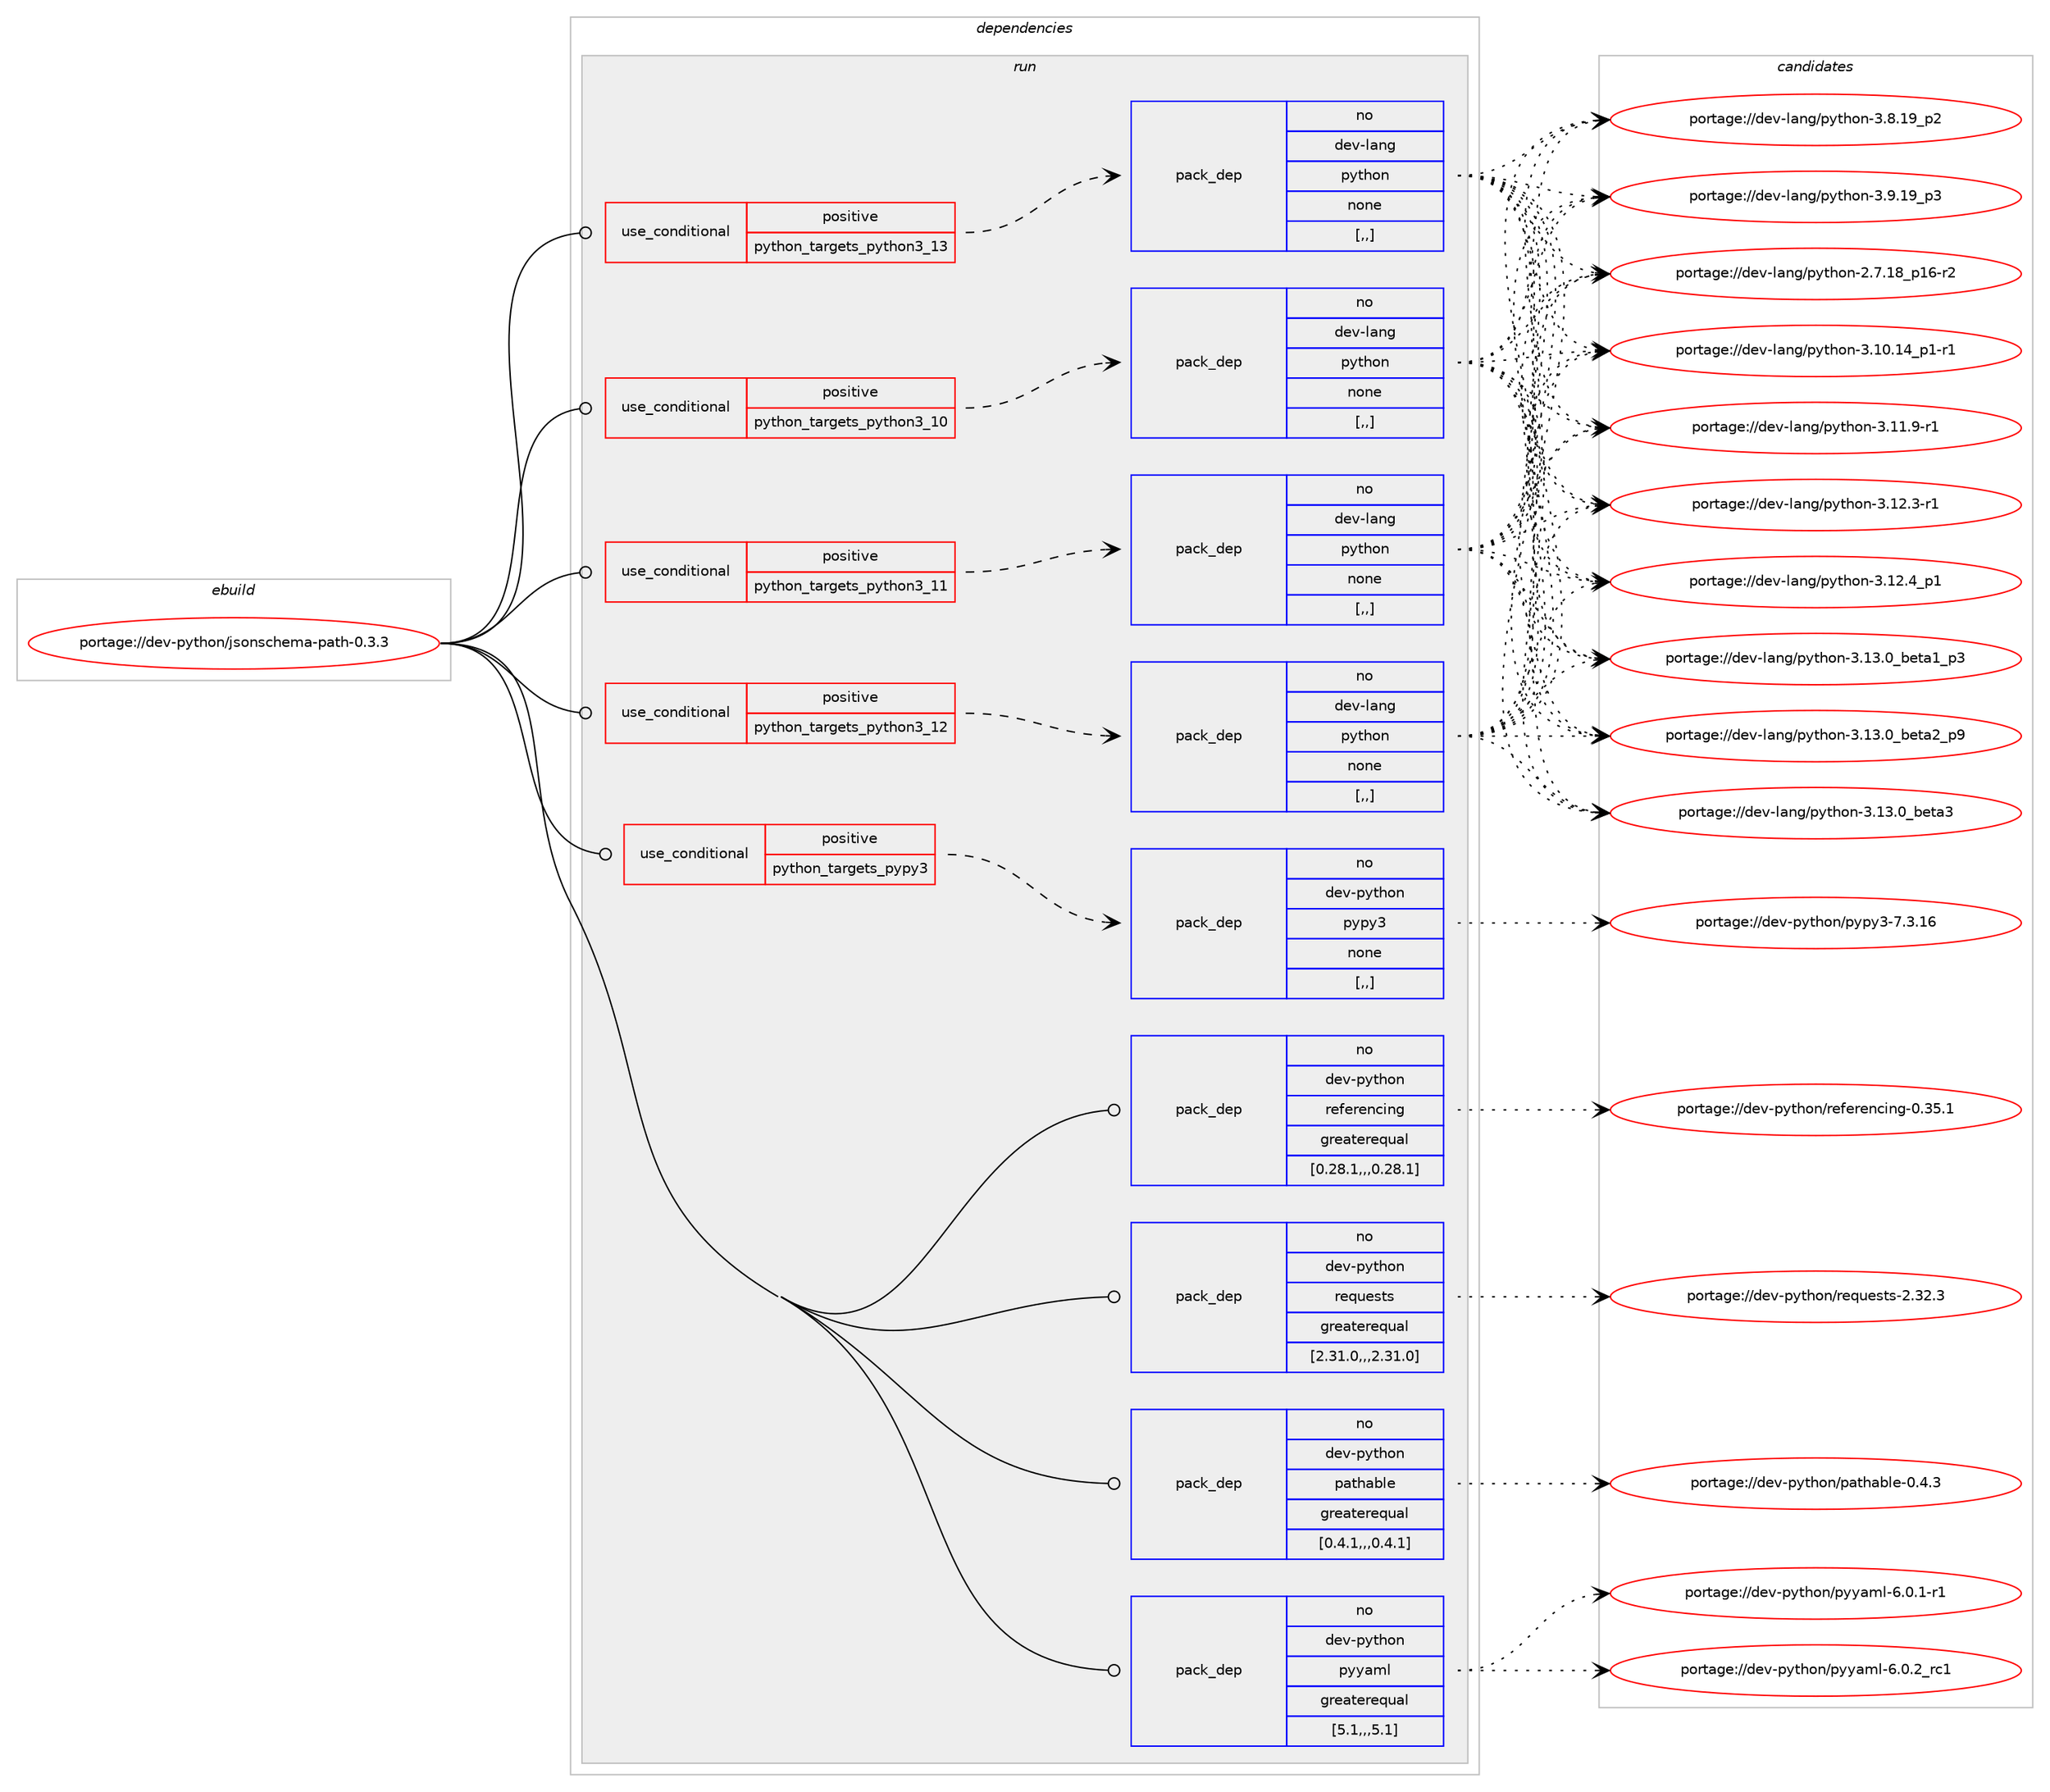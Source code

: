 digraph prolog {

# *************
# Graph options
# *************

newrank=true;
concentrate=true;
compound=true;
graph [rankdir=LR,fontname=Helvetica,fontsize=10,ranksep=1.5];#, ranksep=2.5, nodesep=0.2];
edge  [arrowhead=vee];
node  [fontname=Helvetica,fontsize=10];

# **********
# The ebuild
# **********

subgraph cluster_leftcol {
color=gray;
rank=same;
label=<<i>ebuild</i>>;
id [label="portage://dev-python/jsonschema-path-0.3.3", color=red, width=4, href="../dev-python/jsonschema-path-0.3.3.svg"];
}

# ****************
# The dependencies
# ****************

subgraph cluster_midcol {
color=gray;
label=<<i>dependencies</i>>;
subgraph cluster_compile {
fillcolor="#eeeeee";
style=filled;
label=<<i>compile</i>>;
}
subgraph cluster_compileandrun {
fillcolor="#eeeeee";
style=filled;
label=<<i>compile and run</i>>;
}
subgraph cluster_run {
fillcolor="#eeeeee";
style=filled;
label=<<i>run</i>>;
subgraph cond33071 {
dependency145868 [label=<<TABLE BORDER="0" CELLBORDER="1" CELLSPACING="0" CELLPADDING="4"><TR><TD ROWSPAN="3" CELLPADDING="10">use_conditional</TD></TR><TR><TD>positive</TD></TR><TR><TD>python_targets_pypy3</TD></TR></TABLE>>, shape=none, color=red];
subgraph pack111582 {
dependency145869 [label=<<TABLE BORDER="0" CELLBORDER="1" CELLSPACING="0" CELLPADDING="4" WIDTH="220"><TR><TD ROWSPAN="6" CELLPADDING="30">pack_dep</TD></TR><TR><TD WIDTH="110">no</TD></TR><TR><TD>dev-python</TD></TR><TR><TD>pypy3</TD></TR><TR><TD>none</TD></TR><TR><TD>[,,]</TD></TR></TABLE>>, shape=none, color=blue];
}
dependency145868:e -> dependency145869:w [weight=20,style="dashed",arrowhead="vee"];
}
id:e -> dependency145868:w [weight=20,style="solid",arrowhead="odot"];
subgraph cond33072 {
dependency145870 [label=<<TABLE BORDER="0" CELLBORDER="1" CELLSPACING="0" CELLPADDING="4"><TR><TD ROWSPAN="3" CELLPADDING="10">use_conditional</TD></TR><TR><TD>positive</TD></TR><TR><TD>python_targets_python3_10</TD></TR></TABLE>>, shape=none, color=red];
subgraph pack111583 {
dependency145871 [label=<<TABLE BORDER="0" CELLBORDER="1" CELLSPACING="0" CELLPADDING="4" WIDTH="220"><TR><TD ROWSPAN="6" CELLPADDING="30">pack_dep</TD></TR><TR><TD WIDTH="110">no</TD></TR><TR><TD>dev-lang</TD></TR><TR><TD>python</TD></TR><TR><TD>none</TD></TR><TR><TD>[,,]</TD></TR></TABLE>>, shape=none, color=blue];
}
dependency145870:e -> dependency145871:w [weight=20,style="dashed",arrowhead="vee"];
}
id:e -> dependency145870:w [weight=20,style="solid",arrowhead="odot"];
subgraph cond33073 {
dependency145872 [label=<<TABLE BORDER="0" CELLBORDER="1" CELLSPACING="0" CELLPADDING="4"><TR><TD ROWSPAN="3" CELLPADDING="10">use_conditional</TD></TR><TR><TD>positive</TD></TR><TR><TD>python_targets_python3_11</TD></TR></TABLE>>, shape=none, color=red];
subgraph pack111584 {
dependency145873 [label=<<TABLE BORDER="0" CELLBORDER="1" CELLSPACING="0" CELLPADDING="4" WIDTH="220"><TR><TD ROWSPAN="6" CELLPADDING="30">pack_dep</TD></TR><TR><TD WIDTH="110">no</TD></TR><TR><TD>dev-lang</TD></TR><TR><TD>python</TD></TR><TR><TD>none</TD></TR><TR><TD>[,,]</TD></TR></TABLE>>, shape=none, color=blue];
}
dependency145872:e -> dependency145873:w [weight=20,style="dashed",arrowhead="vee"];
}
id:e -> dependency145872:w [weight=20,style="solid",arrowhead="odot"];
subgraph cond33074 {
dependency145874 [label=<<TABLE BORDER="0" CELLBORDER="1" CELLSPACING="0" CELLPADDING="4"><TR><TD ROWSPAN="3" CELLPADDING="10">use_conditional</TD></TR><TR><TD>positive</TD></TR><TR><TD>python_targets_python3_12</TD></TR></TABLE>>, shape=none, color=red];
subgraph pack111585 {
dependency145875 [label=<<TABLE BORDER="0" CELLBORDER="1" CELLSPACING="0" CELLPADDING="4" WIDTH="220"><TR><TD ROWSPAN="6" CELLPADDING="30">pack_dep</TD></TR><TR><TD WIDTH="110">no</TD></TR><TR><TD>dev-lang</TD></TR><TR><TD>python</TD></TR><TR><TD>none</TD></TR><TR><TD>[,,]</TD></TR></TABLE>>, shape=none, color=blue];
}
dependency145874:e -> dependency145875:w [weight=20,style="dashed",arrowhead="vee"];
}
id:e -> dependency145874:w [weight=20,style="solid",arrowhead="odot"];
subgraph cond33075 {
dependency145876 [label=<<TABLE BORDER="0" CELLBORDER="1" CELLSPACING="0" CELLPADDING="4"><TR><TD ROWSPAN="3" CELLPADDING="10">use_conditional</TD></TR><TR><TD>positive</TD></TR><TR><TD>python_targets_python3_13</TD></TR></TABLE>>, shape=none, color=red];
subgraph pack111586 {
dependency145877 [label=<<TABLE BORDER="0" CELLBORDER="1" CELLSPACING="0" CELLPADDING="4" WIDTH="220"><TR><TD ROWSPAN="6" CELLPADDING="30">pack_dep</TD></TR><TR><TD WIDTH="110">no</TD></TR><TR><TD>dev-lang</TD></TR><TR><TD>python</TD></TR><TR><TD>none</TD></TR><TR><TD>[,,]</TD></TR></TABLE>>, shape=none, color=blue];
}
dependency145876:e -> dependency145877:w [weight=20,style="dashed",arrowhead="vee"];
}
id:e -> dependency145876:w [weight=20,style="solid",arrowhead="odot"];
subgraph pack111587 {
dependency145878 [label=<<TABLE BORDER="0" CELLBORDER="1" CELLSPACING="0" CELLPADDING="4" WIDTH="220"><TR><TD ROWSPAN="6" CELLPADDING="30">pack_dep</TD></TR><TR><TD WIDTH="110">no</TD></TR><TR><TD>dev-python</TD></TR><TR><TD>pathable</TD></TR><TR><TD>greaterequal</TD></TR><TR><TD>[0.4.1,,,0.4.1]</TD></TR></TABLE>>, shape=none, color=blue];
}
id:e -> dependency145878:w [weight=20,style="solid",arrowhead="odot"];
subgraph pack111588 {
dependency145879 [label=<<TABLE BORDER="0" CELLBORDER="1" CELLSPACING="0" CELLPADDING="4" WIDTH="220"><TR><TD ROWSPAN="6" CELLPADDING="30">pack_dep</TD></TR><TR><TD WIDTH="110">no</TD></TR><TR><TD>dev-python</TD></TR><TR><TD>pyyaml</TD></TR><TR><TD>greaterequal</TD></TR><TR><TD>[5.1,,,5.1]</TD></TR></TABLE>>, shape=none, color=blue];
}
id:e -> dependency145879:w [weight=20,style="solid",arrowhead="odot"];
subgraph pack111589 {
dependency145880 [label=<<TABLE BORDER="0" CELLBORDER="1" CELLSPACING="0" CELLPADDING="4" WIDTH="220"><TR><TD ROWSPAN="6" CELLPADDING="30">pack_dep</TD></TR><TR><TD WIDTH="110">no</TD></TR><TR><TD>dev-python</TD></TR><TR><TD>referencing</TD></TR><TR><TD>greaterequal</TD></TR><TR><TD>[0.28.1,,,0.28.1]</TD></TR></TABLE>>, shape=none, color=blue];
}
id:e -> dependency145880:w [weight=20,style="solid",arrowhead="odot"];
subgraph pack111590 {
dependency145881 [label=<<TABLE BORDER="0" CELLBORDER="1" CELLSPACING="0" CELLPADDING="4" WIDTH="220"><TR><TD ROWSPAN="6" CELLPADDING="30">pack_dep</TD></TR><TR><TD WIDTH="110">no</TD></TR><TR><TD>dev-python</TD></TR><TR><TD>requests</TD></TR><TR><TD>greaterequal</TD></TR><TR><TD>[2.31.0,,,2.31.0]</TD></TR></TABLE>>, shape=none, color=blue];
}
id:e -> dependency145881:w [weight=20,style="solid",arrowhead="odot"];
}
}

# **************
# The candidates
# **************

subgraph cluster_choices {
rank=same;
color=gray;
label=<<i>candidates</i>>;

subgraph choice111582 {
color=black;
nodesep=1;
choice10010111845112121116104111110471121211121215145554651464954 [label="portage://dev-python/pypy3-7.3.16", color=red, width=4,href="../dev-python/pypy3-7.3.16.svg"];
dependency145869:e -> choice10010111845112121116104111110471121211121215145554651464954:w [style=dotted,weight="100"];
}
subgraph choice111583 {
color=black;
nodesep=1;
choice100101118451089711010347112121116104111110455046554649569511249544511450 [label="portage://dev-lang/python-2.7.18_p16-r2", color=red, width=4,href="../dev-lang/python-2.7.18_p16-r2.svg"];
choice100101118451089711010347112121116104111110455146494846495295112494511449 [label="portage://dev-lang/python-3.10.14_p1-r1", color=red, width=4,href="../dev-lang/python-3.10.14_p1-r1.svg"];
choice100101118451089711010347112121116104111110455146494946574511449 [label="portage://dev-lang/python-3.11.9-r1", color=red, width=4,href="../dev-lang/python-3.11.9-r1.svg"];
choice100101118451089711010347112121116104111110455146495046514511449 [label="portage://dev-lang/python-3.12.3-r1", color=red, width=4,href="../dev-lang/python-3.12.3-r1.svg"];
choice100101118451089711010347112121116104111110455146495046529511249 [label="portage://dev-lang/python-3.12.4_p1", color=red, width=4,href="../dev-lang/python-3.12.4_p1.svg"];
choice10010111845108971101034711212111610411111045514649514648959810111697499511251 [label="portage://dev-lang/python-3.13.0_beta1_p3", color=red, width=4,href="../dev-lang/python-3.13.0_beta1_p3.svg"];
choice10010111845108971101034711212111610411111045514649514648959810111697509511257 [label="portage://dev-lang/python-3.13.0_beta2_p9", color=red, width=4,href="../dev-lang/python-3.13.0_beta2_p9.svg"];
choice1001011184510897110103471121211161041111104551464951464895981011169751 [label="portage://dev-lang/python-3.13.0_beta3", color=red, width=4,href="../dev-lang/python-3.13.0_beta3.svg"];
choice100101118451089711010347112121116104111110455146564649579511250 [label="portage://dev-lang/python-3.8.19_p2", color=red, width=4,href="../dev-lang/python-3.8.19_p2.svg"];
choice100101118451089711010347112121116104111110455146574649579511251 [label="portage://dev-lang/python-3.9.19_p3", color=red, width=4,href="../dev-lang/python-3.9.19_p3.svg"];
dependency145871:e -> choice100101118451089711010347112121116104111110455046554649569511249544511450:w [style=dotted,weight="100"];
dependency145871:e -> choice100101118451089711010347112121116104111110455146494846495295112494511449:w [style=dotted,weight="100"];
dependency145871:e -> choice100101118451089711010347112121116104111110455146494946574511449:w [style=dotted,weight="100"];
dependency145871:e -> choice100101118451089711010347112121116104111110455146495046514511449:w [style=dotted,weight="100"];
dependency145871:e -> choice100101118451089711010347112121116104111110455146495046529511249:w [style=dotted,weight="100"];
dependency145871:e -> choice10010111845108971101034711212111610411111045514649514648959810111697499511251:w [style=dotted,weight="100"];
dependency145871:e -> choice10010111845108971101034711212111610411111045514649514648959810111697509511257:w [style=dotted,weight="100"];
dependency145871:e -> choice1001011184510897110103471121211161041111104551464951464895981011169751:w [style=dotted,weight="100"];
dependency145871:e -> choice100101118451089711010347112121116104111110455146564649579511250:w [style=dotted,weight="100"];
dependency145871:e -> choice100101118451089711010347112121116104111110455146574649579511251:w [style=dotted,weight="100"];
}
subgraph choice111584 {
color=black;
nodesep=1;
choice100101118451089711010347112121116104111110455046554649569511249544511450 [label="portage://dev-lang/python-2.7.18_p16-r2", color=red, width=4,href="../dev-lang/python-2.7.18_p16-r2.svg"];
choice100101118451089711010347112121116104111110455146494846495295112494511449 [label="portage://dev-lang/python-3.10.14_p1-r1", color=red, width=4,href="../dev-lang/python-3.10.14_p1-r1.svg"];
choice100101118451089711010347112121116104111110455146494946574511449 [label="portage://dev-lang/python-3.11.9-r1", color=red, width=4,href="../dev-lang/python-3.11.9-r1.svg"];
choice100101118451089711010347112121116104111110455146495046514511449 [label="portage://dev-lang/python-3.12.3-r1", color=red, width=4,href="../dev-lang/python-3.12.3-r1.svg"];
choice100101118451089711010347112121116104111110455146495046529511249 [label="portage://dev-lang/python-3.12.4_p1", color=red, width=4,href="../dev-lang/python-3.12.4_p1.svg"];
choice10010111845108971101034711212111610411111045514649514648959810111697499511251 [label="portage://dev-lang/python-3.13.0_beta1_p3", color=red, width=4,href="../dev-lang/python-3.13.0_beta1_p3.svg"];
choice10010111845108971101034711212111610411111045514649514648959810111697509511257 [label="portage://dev-lang/python-3.13.0_beta2_p9", color=red, width=4,href="../dev-lang/python-3.13.0_beta2_p9.svg"];
choice1001011184510897110103471121211161041111104551464951464895981011169751 [label="portage://dev-lang/python-3.13.0_beta3", color=red, width=4,href="../dev-lang/python-3.13.0_beta3.svg"];
choice100101118451089711010347112121116104111110455146564649579511250 [label="portage://dev-lang/python-3.8.19_p2", color=red, width=4,href="../dev-lang/python-3.8.19_p2.svg"];
choice100101118451089711010347112121116104111110455146574649579511251 [label="portage://dev-lang/python-3.9.19_p3", color=red, width=4,href="../dev-lang/python-3.9.19_p3.svg"];
dependency145873:e -> choice100101118451089711010347112121116104111110455046554649569511249544511450:w [style=dotted,weight="100"];
dependency145873:e -> choice100101118451089711010347112121116104111110455146494846495295112494511449:w [style=dotted,weight="100"];
dependency145873:e -> choice100101118451089711010347112121116104111110455146494946574511449:w [style=dotted,weight="100"];
dependency145873:e -> choice100101118451089711010347112121116104111110455146495046514511449:w [style=dotted,weight="100"];
dependency145873:e -> choice100101118451089711010347112121116104111110455146495046529511249:w [style=dotted,weight="100"];
dependency145873:e -> choice10010111845108971101034711212111610411111045514649514648959810111697499511251:w [style=dotted,weight="100"];
dependency145873:e -> choice10010111845108971101034711212111610411111045514649514648959810111697509511257:w [style=dotted,weight="100"];
dependency145873:e -> choice1001011184510897110103471121211161041111104551464951464895981011169751:w [style=dotted,weight="100"];
dependency145873:e -> choice100101118451089711010347112121116104111110455146564649579511250:w [style=dotted,weight="100"];
dependency145873:e -> choice100101118451089711010347112121116104111110455146574649579511251:w [style=dotted,weight="100"];
}
subgraph choice111585 {
color=black;
nodesep=1;
choice100101118451089711010347112121116104111110455046554649569511249544511450 [label="portage://dev-lang/python-2.7.18_p16-r2", color=red, width=4,href="../dev-lang/python-2.7.18_p16-r2.svg"];
choice100101118451089711010347112121116104111110455146494846495295112494511449 [label="portage://dev-lang/python-3.10.14_p1-r1", color=red, width=4,href="../dev-lang/python-3.10.14_p1-r1.svg"];
choice100101118451089711010347112121116104111110455146494946574511449 [label="portage://dev-lang/python-3.11.9-r1", color=red, width=4,href="../dev-lang/python-3.11.9-r1.svg"];
choice100101118451089711010347112121116104111110455146495046514511449 [label="portage://dev-lang/python-3.12.3-r1", color=red, width=4,href="../dev-lang/python-3.12.3-r1.svg"];
choice100101118451089711010347112121116104111110455146495046529511249 [label="portage://dev-lang/python-3.12.4_p1", color=red, width=4,href="../dev-lang/python-3.12.4_p1.svg"];
choice10010111845108971101034711212111610411111045514649514648959810111697499511251 [label="portage://dev-lang/python-3.13.0_beta1_p3", color=red, width=4,href="../dev-lang/python-3.13.0_beta1_p3.svg"];
choice10010111845108971101034711212111610411111045514649514648959810111697509511257 [label="portage://dev-lang/python-3.13.0_beta2_p9", color=red, width=4,href="../dev-lang/python-3.13.0_beta2_p9.svg"];
choice1001011184510897110103471121211161041111104551464951464895981011169751 [label="portage://dev-lang/python-3.13.0_beta3", color=red, width=4,href="../dev-lang/python-3.13.0_beta3.svg"];
choice100101118451089711010347112121116104111110455146564649579511250 [label="portage://dev-lang/python-3.8.19_p2", color=red, width=4,href="../dev-lang/python-3.8.19_p2.svg"];
choice100101118451089711010347112121116104111110455146574649579511251 [label="portage://dev-lang/python-3.9.19_p3", color=red, width=4,href="../dev-lang/python-3.9.19_p3.svg"];
dependency145875:e -> choice100101118451089711010347112121116104111110455046554649569511249544511450:w [style=dotted,weight="100"];
dependency145875:e -> choice100101118451089711010347112121116104111110455146494846495295112494511449:w [style=dotted,weight="100"];
dependency145875:e -> choice100101118451089711010347112121116104111110455146494946574511449:w [style=dotted,weight="100"];
dependency145875:e -> choice100101118451089711010347112121116104111110455146495046514511449:w [style=dotted,weight="100"];
dependency145875:e -> choice100101118451089711010347112121116104111110455146495046529511249:w [style=dotted,weight="100"];
dependency145875:e -> choice10010111845108971101034711212111610411111045514649514648959810111697499511251:w [style=dotted,weight="100"];
dependency145875:e -> choice10010111845108971101034711212111610411111045514649514648959810111697509511257:w [style=dotted,weight="100"];
dependency145875:e -> choice1001011184510897110103471121211161041111104551464951464895981011169751:w [style=dotted,weight="100"];
dependency145875:e -> choice100101118451089711010347112121116104111110455146564649579511250:w [style=dotted,weight="100"];
dependency145875:e -> choice100101118451089711010347112121116104111110455146574649579511251:w [style=dotted,weight="100"];
}
subgraph choice111586 {
color=black;
nodesep=1;
choice100101118451089711010347112121116104111110455046554649569511249544511450 [label="portage://dev-lang/python-2.7.18_p16-r2", color=red, width=4,href="../dev-lang/python-2.7.18_p16-r2.svg"];
choice100101118451089711010347112121116104111110455146494846495295112494511449 [label="portage://dev-lang/python-3.10.14_p1-r1", color=red, width=4,href="../dev-lang/python-3.10.14_p1-r1.svg"];
choice100101118451089711010347112121116104111110455146494946574511449 [label="portage://dev-lang/python-3.11.9-r1", color=red, width=4,href="../dev-lang/python-3.11.9-r1.svg"];
choice100101118451089711010347112121116104111110455146495046514511449 [label="portage://dev-lang/python-3.12.3-r1", color=red, width=4,href="../dev-lang/python-3.12.3-r1.svg"];
choice100101118451089711010347112121116104111110455146495046529511249 [label="portage://dev-lang/python-3.12.4_p1", color=red, width=4,href="../dev-lang/python-3.12.4_p1.svg"];
choice10010111845108971101034711212111610411111045514649514648959810111697499511251 [label="portage://dev-lang/python-3.13.0_beta1_p3", color=red, width=4,href="../dev-lang/python-3.13.0_beta1_p3.svg"];
choice10010111845108971101034711212111610411111045514649514648959810111697509511257 [label="portage://dev-lang/python-3.13.0_beta2_p9", color=red, width=4,href="../dev-lang/python-3.13.0_beta2_p9.svg"];
choice1001011184510897110103471121211161041111104551464951464895981011169751 [label="portage://dev-lang/python-3.13.0_beta3", color=red, width=4,href="../dev-lang/python-3.13.0_beta3.svg"];
choice100101118451089711010347112121116104111110455146564649579511250 [label="portage://dev-lang/python-3.8.19_p2", color=red, width=4,href="../dev-lang/python-3.8.19_p2.svg"];
choice100101118451089711010347112121116104111110455146574649579511251 [label="portage://dev-lang/python-3.9.19_p3", color=red, width=4,href="../dev-lang/python-3.9.19_p3.svg"];
dependency145877:e -> choice100101118451089711010347112121116104111110455046554649569511249544511450:w [style=dotted,weight="100"];
dependency145877:e -> choice100101118451089711010347112121116104111110455146494846495295112494511449:w [style=dotted,weight="100"];
dependency145877:e -> choice100101118451089711010347112121116104111110455146494946574511449:w [style=dotted,weight="100"];
dependency145877:e -> choice100101118451089711010347112121116104111110455146495046514511449:w [style=dotted,weight="100"];
dependency145877:e -> choice100101118451089711010347112121116104111110455146495046529511249:w [style=dotted,weight="100"];
dependency145877:e -> choice10010111845108971101034711212111610411111045514649514648959810111697499511251:w [style=dotted,weight="100"];
dependency145877:e -> choice10010111845108971101034711212111610411111045514649514648959810111697509511257:w [style=dotted,weight="100"];
dependency145877:e -> choice1001011184510897110103471121211161041111104551464951464895981011169751:w [style=dotted,weight="100"];
dependency145877:e -> choice100101118451089711010347112121116104111110455146564649579511250:w [style=dotted,weight="100"];
dependency145877:e -> choice100101118451089711010347112121116104111110455146574649579511251:w [style=dotted,weight="100"];
}
subgraph choice111587 {
color=black;
nodesep=1;
choice1001011184511212111610411111047112971161049798108101454846524651 [label="portage://dev-python/pathable-0.4.3", color=red, width=4,href="../dev-python/pathable-0.4.3.svg"];
dependency145878:e -> choice1001011184511212111610411111047112971161049798108101454846524651:w [style=dotted,weight="100"];
}
subgraph choice111588 {
color=black;
nodesep=1;
choice1001011184511212111610411111047112121121971091084554464846494511449 [label="portage://dev-python/pyyaml-6.0.1-r1", color=red, width=4,href="../dev-python/pyyaml-6.0.1-r1.svg"];
choice100101118451121211161041111104711212112197109108455446484650951149949 [label="portage://dev-python/pyyaml-6.0.2_rc1", color=red, width=4,href="../dev-python/pyyaml-6.0.2_rc1.svg"];
dependency145879:e -> choice1001011184511212111610411111047112121121971091084554464846494511449:w [style=dotted,weight="100"];
dependency145879:e -> choice100101118451121211161041111104711212112197109108455446484650951149949:w [style=dotted,weight="100"];
}
subgraph choice111589 {
color=black;
nodesep=1;
choice10010111845112121116104111110471141011021011141011109910511010345484651534649 [label="portage://dev-python/referencing-0.35.1", color=red, width=4,href="../dev-python/referencing-0.35.1.svg"];
dependency145880:e -> choice10010111845112121116104111110471141011021011141011109910511010345484651534649:w [style=dotted,weight="100"];
}
subgraph choice111590 {
color=black;
nodesep=1;
choice100101118451121211161041111104711410111311710111511611545504651504651 [label="portage://dev-python/requests-2.32.3", color=red, width=4,href="../dev-python/requests-2.32.3.svg"];
dependency145881:e -> choice100101118451121211161041111104711410111311710111511611545504651504651:w [style=dotted,weight="100"];
}
}

}
